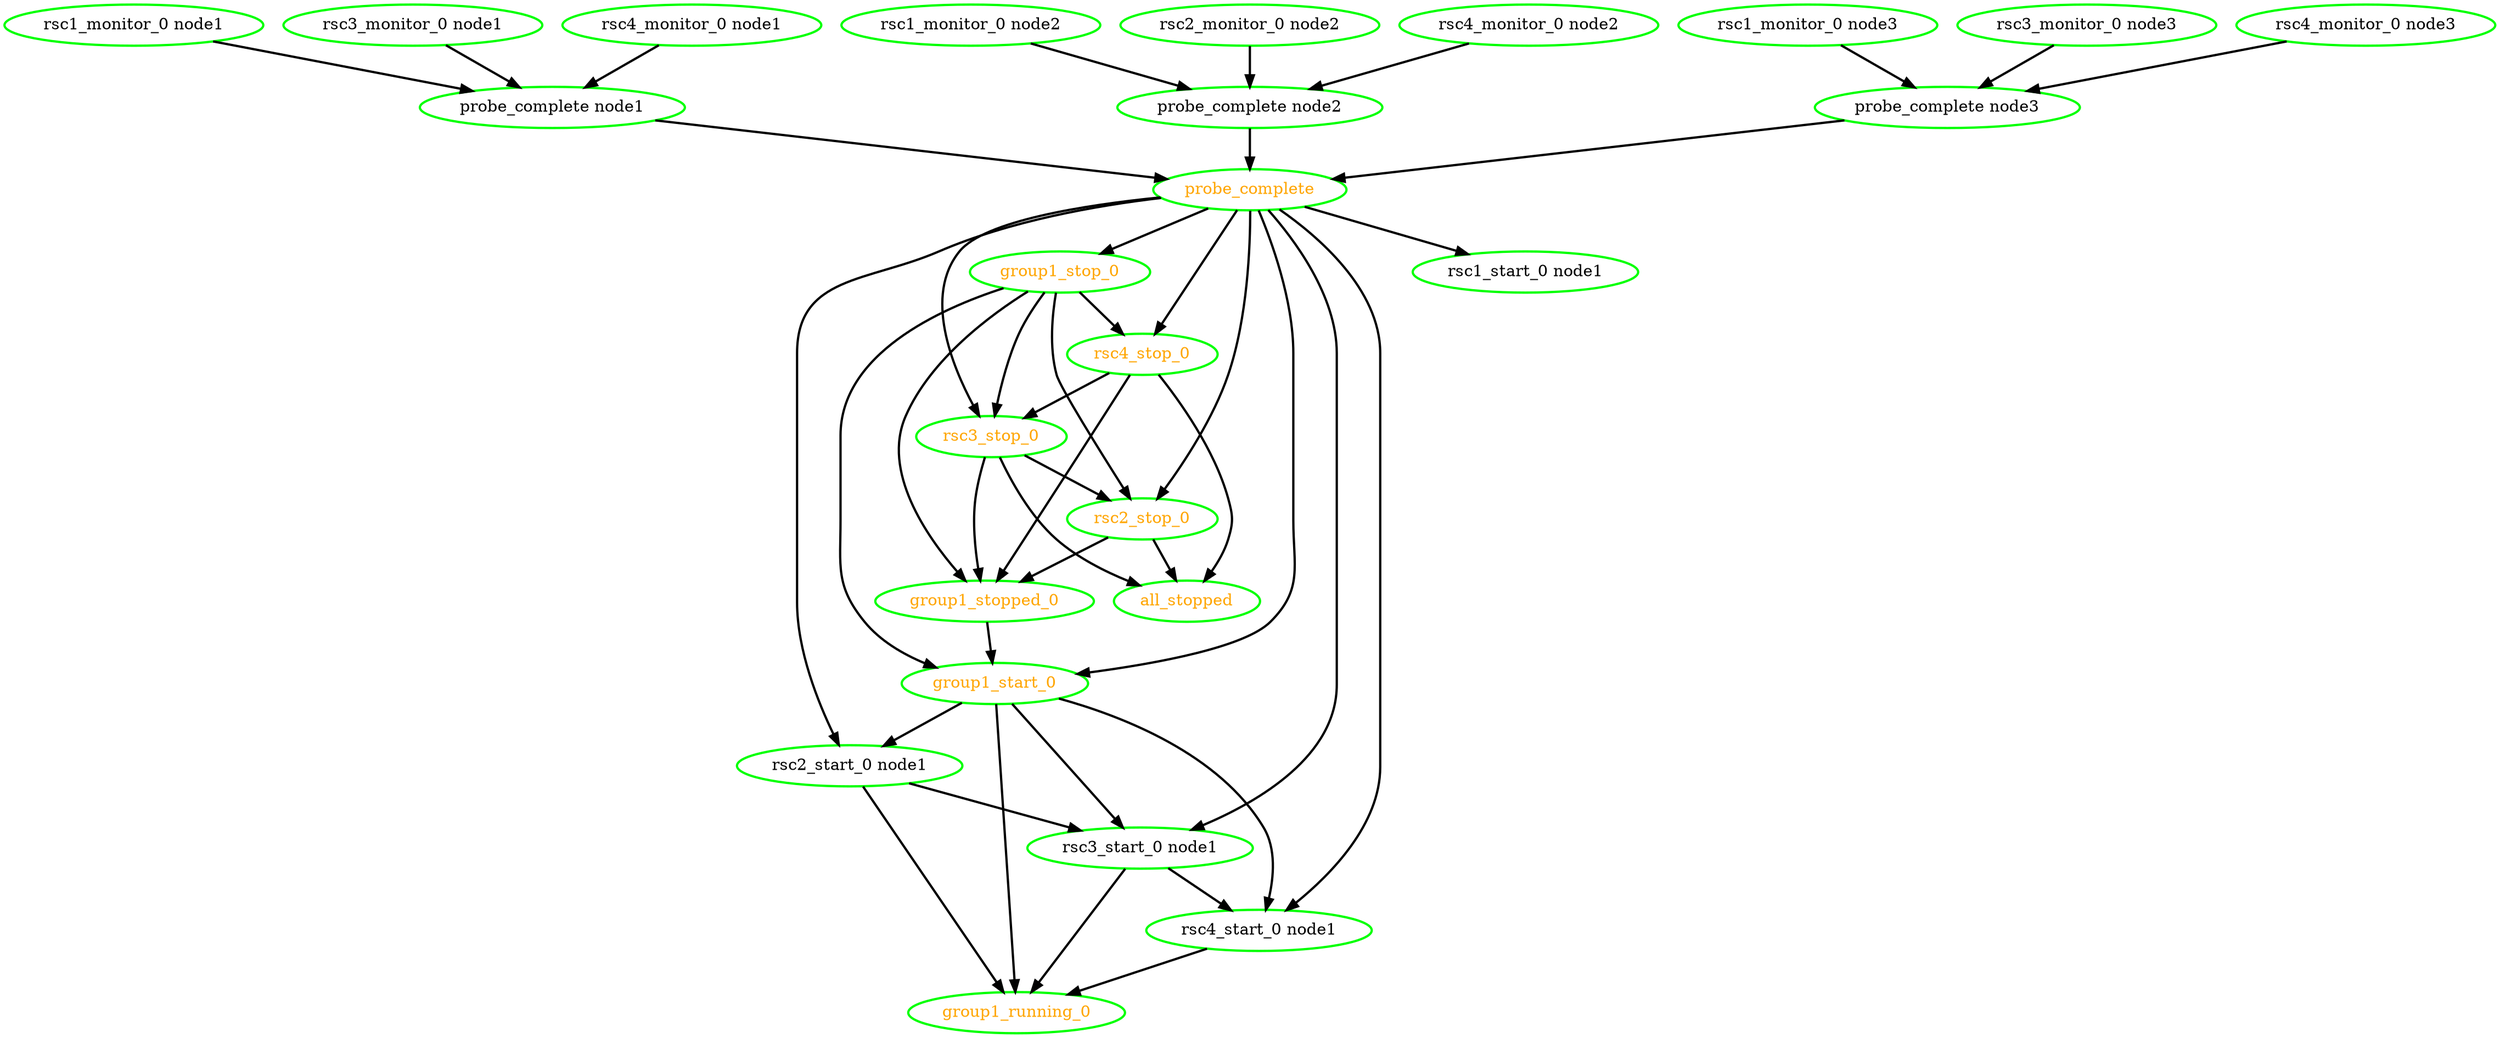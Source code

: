 digraph "g" {
"all_stopped" [ style=bold color="green" fontcolor="orange"  ]
"group1_running_0" [ style=bold color="green" fontcolor="orange"  ]
"group1_start_0" -> "group1_running_0" [ style = bold]
"group1_start_0" -> "rsc2_start_0 node1" [ style = bold]
"group1_start_0" -> "rsc3_start_0 node1" [ style = bold]
"group1_start_0" -> "rsc4_start_0 node1" [ style = bold]
"group1_start_0" [ style=bold color="green" fontcolor="orange"  ]
"group1_stop_0" -> "group1_start_0" [ style = bold]
"group1_stop_0" -> "group1_stopped_0" [ style = bold]
"group1_stop_0" -> "rsc2_stop_0" [ style = bold]
"group1_stop_0" -> "rsc3_stop_0" [ style = bold]
"group1_stop_0" -> "rsc4_stop_0" [ style = bold]
"group1_stop_0" [ style=bold color="green" fontcolor="orange"  ]
"group1_stopped_0" -> "group1_start_0" [ style = bold]
"group1_stopped_0" [ style=bold color="green" fontcolor="orange"  ]
"probe_complete node1" -> "probe_complete" [ style = bold]
"probe_complete node1" [ style=bold color="green" fontcolor="black"  ]
"probe_complete node2" -> "probe_complete" [ style = bold]
"probe_complete node2" [ style=bold color="green" fontcolor="black"  ]
"probe_complete node3" -> "probe_complete" [ style = bold]
"probe_complete node3" [ style=bold color="green" fontcolor="black"  ]
"probe_complete" -> "group1_start_0" [ style = bold]
"probe_complete" -> "group1_stop_0" [ style = bold]
"probe_complete" -> "rsc1_start_0 node1" [ style = bold]
"probe_complete" -> "rsc2_start_0 node1" [ style = bold]
"probe_complete" -> "rsc2_stop_0" [ style = bold]
"probe_complete" -> "rsc3_start_0 node1" [ style = bold]
"probe_complete" -> "rsc3_stop_0" [ style = bold]
"probe_complete" -> "rsc4_start_0 node1" [ style = bold]
"probe_complete" -> "rsc4_stop_0" [ style = bold]
"probe_complete" [ style=bold color="green" fontcolor="orange"  ]
"rsc1_monitor_0 node1" -> "probe_complete node1" [ style = bold]
"rsc1_monitor_0 node1" [ style=bold color="green" fontcolor="black"  ]
"rsc1_monitor_0 node2" -> "probe_complete node2" [ style = bold]
"rsc1_monitor_0 node2" [ style=bold color="green" fontcolor="black"  ]
"rsc1_monitor_0 node3" -> "probe_complete node3" [ style = bold]
"rsc1_monitor_0 node3" [ style=bold color="green" fontcolor="black"  ]
"rsc1_start_0 node1" [ style=bold color="green" fontcolor="black"  ]
"rsc2_monitor_0 node2" -> "probe_complete node2" [ style = bold]
"rsc2_monitor_0 node2" [ style=bold color="green" fontcolor="black"  ]
"rsc2_start_0 node1" -> "group1_running_0" [ style = bold]
"rsc2_start_0 node1" -> "rsc3_start_0 node1" [ style = bold]
"rsc2_start_0 node1" [ style=bold color="green" fontcolor="black"  ]
"rsc2_stop_0" -> "all_stopped" [ style = bold]
"rsc2_stop_0" -> "group1_stopped_0" [ style = bold]
"rsc2_stop_0" [ style=bold color="green" fontcolor="orange"  ]
"rsc3_monitor_0 node1" -> "probe_complete node1" [ style = bold]
"rsc3_monitor_0 node1" [ style=bold color="green" fontcolor="black"  ]
"rsc3_monitor_0 node3" -> "probe_complete node3" [ style = bold]
"rsc3_monitor_0 node3" [ style=bold color="green" fontcolor="black"  ]
"rsc3_start_0 node1" -> "group1_running_0" [ style = bold]
"rsc3_start_0 node1" -> "rsc4_start_0 node1" [ style = bold]
"rsc3_start_0 node1" [ style=bold color="green" fontcolor="black"  ]
"rsc3_stop_0" -> "all_stopped" [ style = bold]
"rsc3_stop_0" -> "group1_stopped_0" [ style = bold]
"rsc3_stop_0" -> "rsc2_stop_0" [ style = bold]
"rsc3_stop_0" [ style=bold color="green" fontcolor="orange"  ]
"rsc4_monitor_0 node1" -> "probe_complete node1" [ style = bold]
"rsc4_monitor_0 node1" [ style=bold color="green" fontcolor="black"  ]
"rsc4_monitor_0 node2" -> "probe_complete node2" [ style = bold]
"rsc4_monitor_0 node2" [ style=bold color="green" fontcolor="black"  ]
"rsc4_monitor_0 node3" -> "probe_complete node3" [ style = bold]
"rsc4_monitor_0 node3" [ style=bold color="green" fontcolor="black"  ]
"rsc4_start_0 node1" -> "group1_running_0" [ style = bold]
"rsc4_start_0 node1" [ style=bold color="green" fontcolor="black"  ]
"rsc4_stop_0" -> "all_stopped" [ style = bold]
"rsc4_stop_0" -> "group1_stopped_0" [ style = bold]
"rsc4_stop_0" -> "rsc3_stop_0" [ style = bold]
"rsc4_stop_0" [ style=bold color="green" fontcolor="orange"  ]
}
